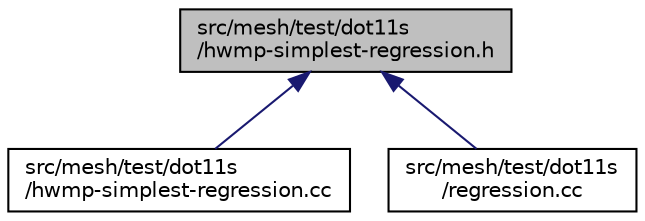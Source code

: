 digraph "src/mesh/test/dot11s/hwmp-simplest-regression.h"
{
 // LATEX_PDF_SIZE
  edge [fontname="Helvetica",fontsize="10",labelfontname="Helvetica",labelfontsize="10"];
  node [fontname="Helvetica",fontsize="10",shape=record];
  Node1 [label="src/mesh/test/dot11s\l/hwmp-simplest-regression.h",height=0.2,width=0.4,color="black", fillcolor="grey75", style="filled", fontcolor="black",tooltip=" "];
  Node1 -> Node2 [dir="back",color="midnightblue",fontsize="10",style="solid",fontname="Helvetica"];
  Node2 [label="src/mesh/test/dot11s\l/hwmp-simplest-regression.cc",height=0.2,width=0.4,color="black", fillcolor="white", style="filled",URL="$hwmp-simplest-regression_8cc.html",tooltip=" "];
  Node1 -> Node3 [dir="back",color="midnightblue",fontsize="10",style="solid",fontname="Helvetica"];
  Node3 [label="src/mesh/test/dot11s\l/regression.cc",height=0.2,width=0.4,color="black", fillcolor="white", style="filled",URL="$dot11s_2regression_8cc.html",tooltip=" "];
}
